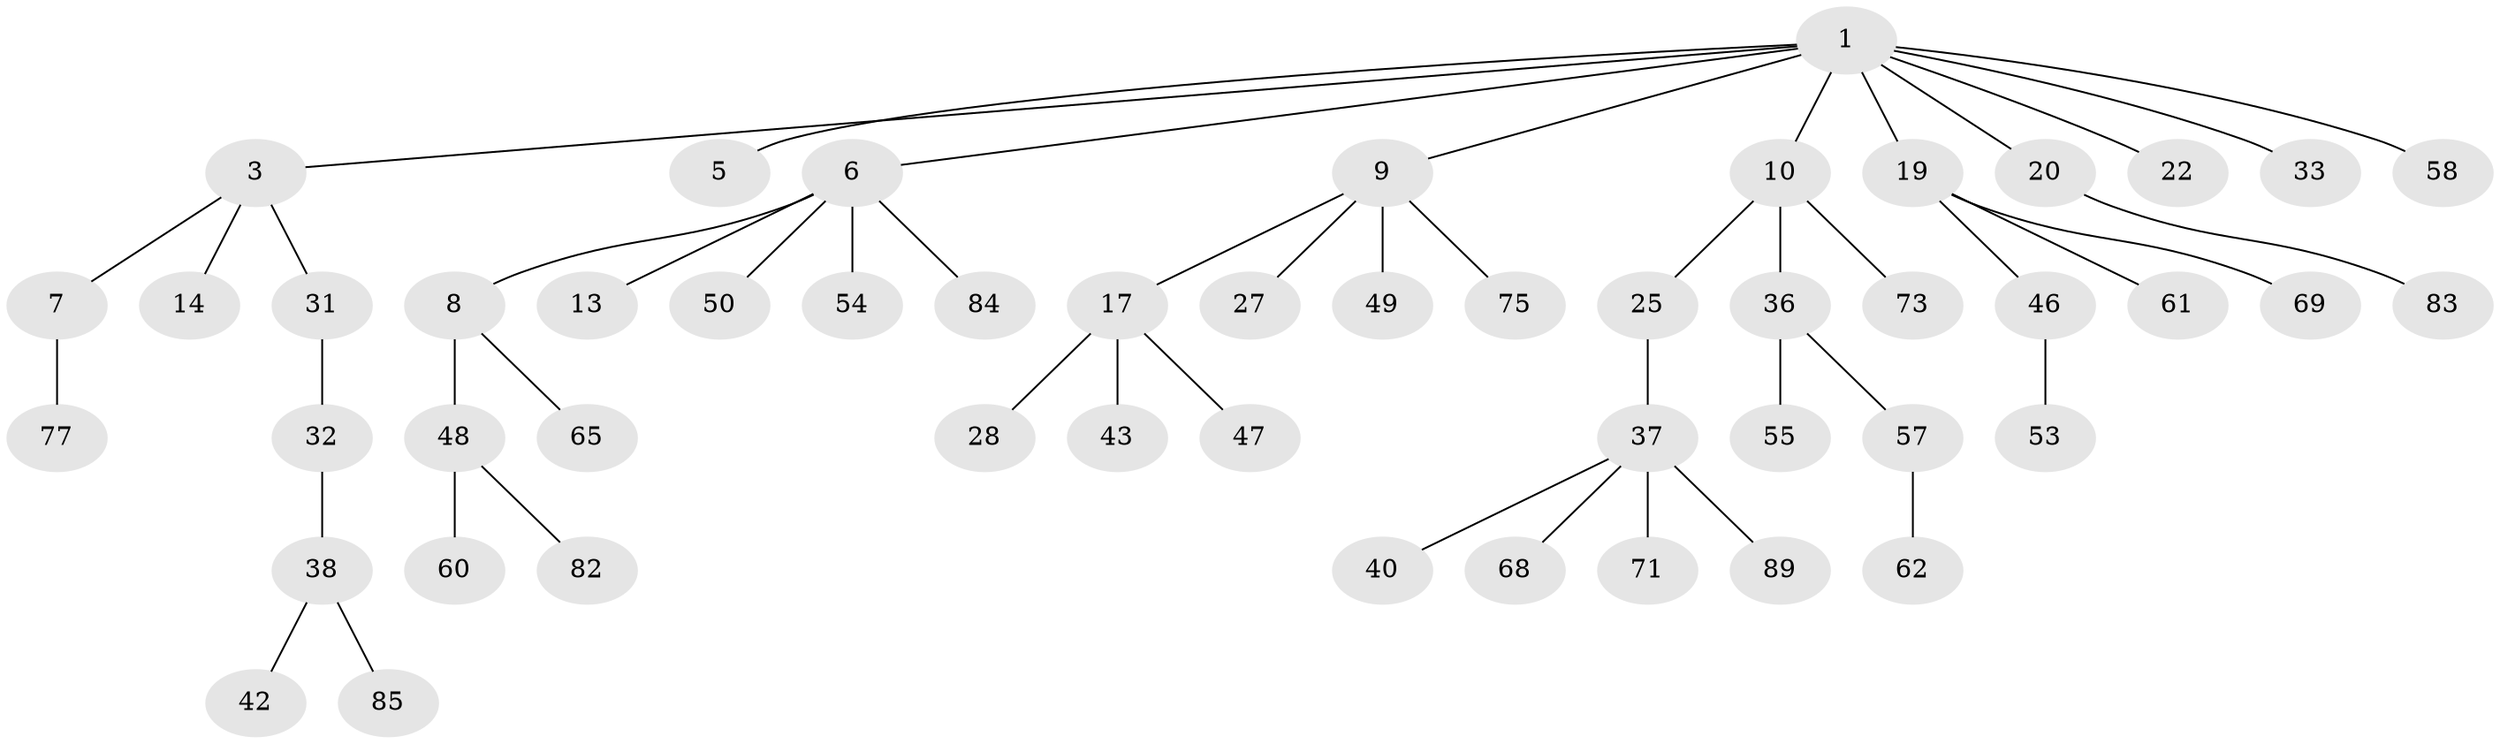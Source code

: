 // original degree distribution, {8: 0.00980392156862745, 4: 0.058823529411764705, 5: 0.0392156862745098, 2: 0.22549019607843138, 6: 0.0196078431372549, 3: 0.12745098039215685, 1: 0.5196078431372549}
// Generated by graph-tools (version 1.1) at 2025/15/03/09/25 04:15:41]
// undirected, 51 vertices, 50 edges
graph export_dot {
graph [start="1"]
  node [color=gray90,style=filled];
  1 [super="+2+18+4"];
  3 [super="+67"];
  5 [super="+96"];
  6 [super="+34+15+16"];
  7;
  8 [super="+11+21+102+95"];
  9 [super="+12+56"];
  10;
  13 [super="+79+66"];
  14 [super="+24+44+52+41"];
  17 [super="+29"];
  19 [super="+30"];
  20 [super="+70+26+51"];
  22;
  25;
  27;
  28 [super="+78"];
  31;
  32 [super="+59"];
  33;
  36;
  37;
  38;
  40 [super="+92"];
  42;
  43;
  46;
  47 [super="+91"];
  48;
  49;
  50;
  53 [super="+81"];
  54;
  55 [super="+63"];
  57;
  58;
  60;
  61;
  62;
  65;
  68;
  69;
  71;
  73;
  75;
  77;
  82;
  83;
  84 [super="+88"];
  85;
  89;
  1 -- 3;
  1 -- 5;
  1 -- 9;
  1 -- 22;
  1 -- 58;
  1 -- 19;
  1 -- 20;
  1 -- 6;
  1 -- 33;
  1 -- 10;
  3 -- 7;
  3 -- 14;
  3 -- 31;
  6 -- 8;
  6 -- 13;
  6 -- 84;
  6 -- 54;
  6 -- 50;
  7 -- 77;
  8 -- 48;
  8 -- 65;
  9 -- 17;
  9 -- 49;
  9 -- 27;
  9 -- 75;
  10 -- 25;
  10 -- 36;
  10 -- 73;
  17 -- 28;
  17 -- 43;
  17 -- 47;
  19 -- 69;
  19 -- 61;
  19 -- 46;
  20 -- 83;
  25 -- 37;
  31 -- 32;
  32 -- 38;
  36 -- 55;
  36 -- 57;
  37 -- 40;
  37 -- 68;
  37 -- 71;
  37 -- 89;
  38 -- 42;
  38 -- 85;
  46 -- 53;
  48 -- 60;
  48 -- 82;
  57 -- 62;
}
